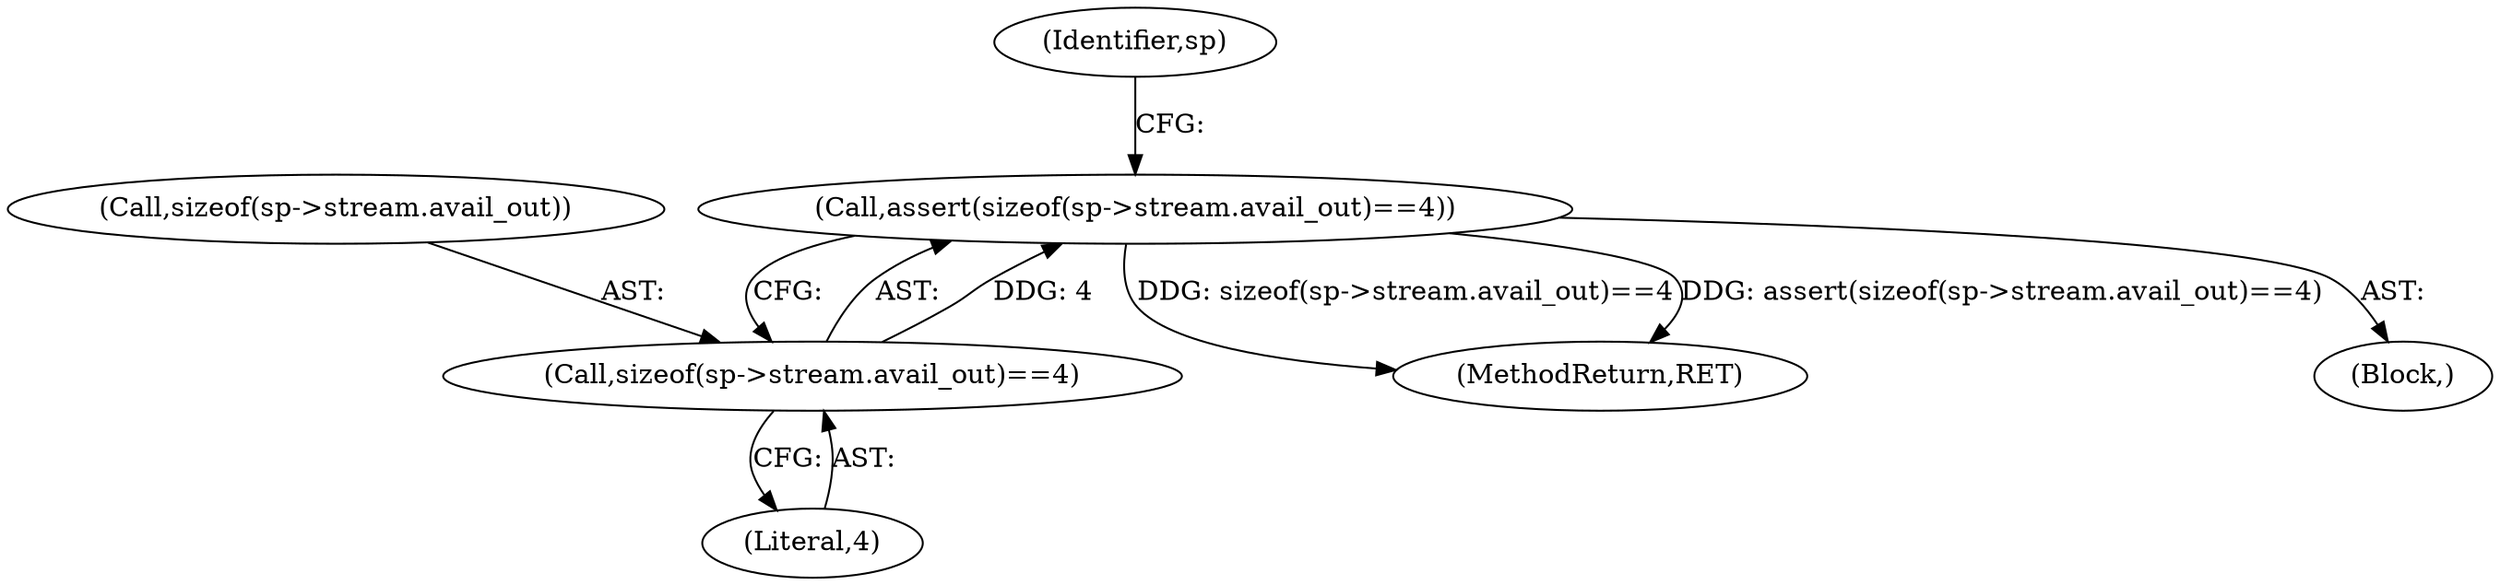 digraph "0_libtiff_391e77fcd217e78b2c51342ac3ddb7100ecacdd2@API" {
"1000202" [label="(Call,assert(sizeof(sp->stream.avail_out)==4))"];
"1000203" [label="(Call,sizeof(sp->stream.avail_out)==4)"];
"1000204" [label="(Call,sizeof(sp->stream.avail_out))"];
"1000202" [label="(Call,assert(sizeof(sp->stream.avail_out)==4))"];
"1000210" [label="(Literal,4)"];
"1000566" [label="(MethodReturn,RET)"];
"1000203" [label="(Call,sizeof(sp->stream.avail_out)==4)"];
"1000214" [label="(Identifier,sp)"];
"1000113" [label="(Block,)"];
"1000202" -> "1000113"  [label="AST: "];
"1000202" -> "1000203"  [label="CFG: "];
"1000203" -> "1000202"  [label="AST: "];
"1000214" -> "1000202"  [label="CFG: "];
"1000202" -> "1000566"  [label="DDG: sizeof(sp->stream.avail_out)==4"];
"1000202" -> "1000566"  [label="DDG: assert(sizeof(sp->stream.avail_out)==4)"];
"1000203" -> "1000202"  [label="DDG: 4"];
"1000203" -> "1000210"  [label="CFG: "];
"1000204" -> "1000203"  [label="AST: "];
"1000210" -> "1000203"  [label="AST: "];
}
